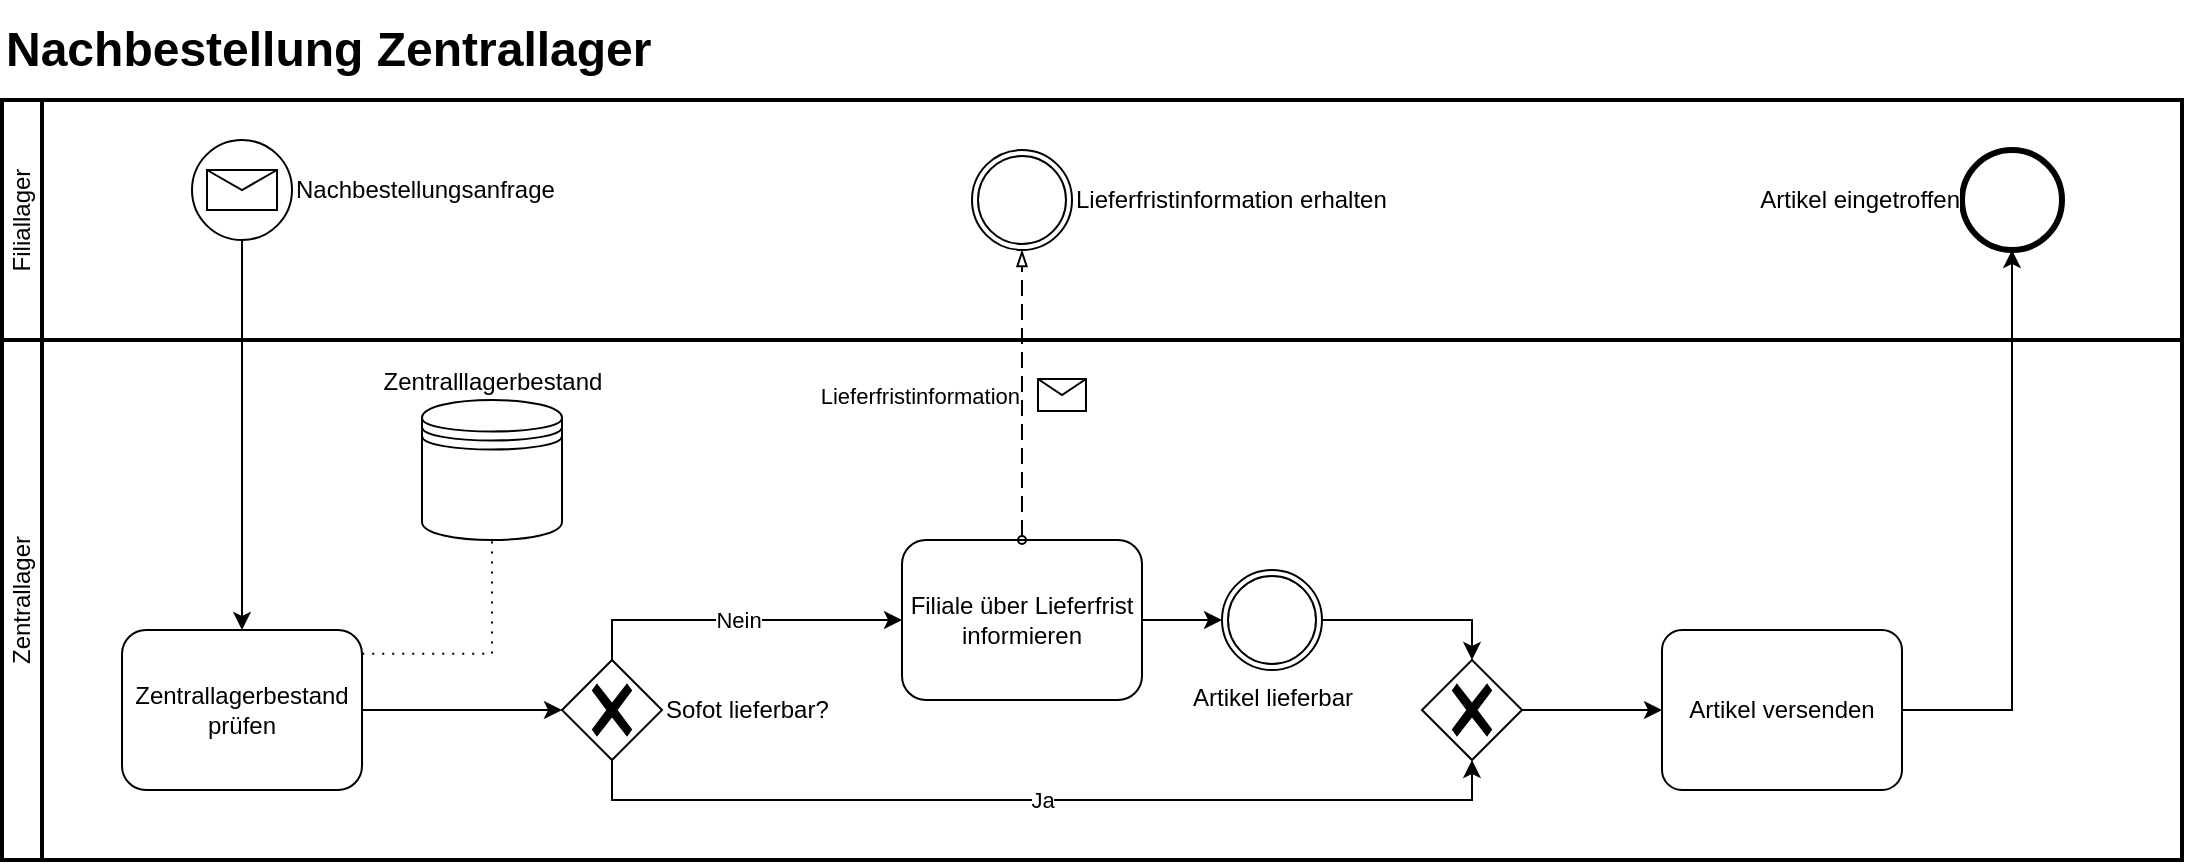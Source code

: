 <mxfile version="23.1.5" type="device">
  <diagram name="Page-1" id="3b1e6AGHyWd3WZ-OP9DQ">
    <mxGraphModel dx="1400" dy="-341" grid="1" gridSize="10" guides="1" tooltips="1" connect="1" arrows="1" fold="1" page="1" pageScale="1" pageWidth="827" pageHeight="1169" math="0" shadow="0">
      <root>
        <mxCell id="0" />
        <mxCell id="1" parent="0" />
        <mxCell id="u8uAa5u7nfPZjOfmbg5F-1" value="Zentrallager" style="swimlane;html=1;startSize=20;fontStyle=0;collapsible=0;horizontal=0;swimlaneLine=1;swimlaneFillColor=#ffffff;strokeWidth=2;whiteSpace=wrap;" parent="1" vertex="1">
          <mxGeometry x="40" y="1380" width="1090" height="260" as="geometry" />
        </mxCell>
        <mxCell id="u8uAa5u7nfPZjOfmbg5F-2" value="Zentrallagerbestand prüfen" style="shape=ext;rounded=1;html=1;whiteSpace=wrap;" parent="u8uAa5u7nfPZjOfmbg5F-1" vertex="1">
          <mxGeometry x="60" y="145" width="120" height="80" as="geometry" />
        </mxCell>
        <mxCell id="u8uAa5u7nfPZjOfmbg5F-3" value="Sofot lieferbar?" style="points=[[0.25,0.25,0],[0.5,0,0],[0.75,0.25,0],[1,0.5,0],[0.75,0.75,0],[0.5,1,0],[0.25,0.75,0],[0,0.5,0]];shape=mxgraph.bpmn.gateway2;html=1;verticalLabelPosition=middle;labelBackgroundColor=#ffffff;verticalAlign=middle;align=left;perimeter=rhombusPerimeter;outlineConnect=0;outline=none;symbol=none;gwType=exclusive;labelPosition=right;" parent="u8uAa5u7nfPZjOfmbg5F-1" vertex="1">
          <mxGeometry x="280" y="160" width="50" height="50" as="geometry" />
        </mxCell>
        <mxCell id="u8uAa5u7nfPZjOfmbg5F-4" style="edgeStyle=orthogonalEdgeStyle;rounded=0;orthogonalLoop=1;jettySize=auto;html=1;exitX=1;exitY=0.5;exitDx=0;exitDy=0;" parent="u8uAa5u7nfPZjOfmbg5F-1" source="u8uAa5u7nfPZjOfmbg5F-2" target="u8uAa5u7nfPZjOfmbg5F-3" edge="1">
          <mxGeometry relative="1" as="geometry" />
        </mxCell>
        <mxCell id="u8uAa5u7nfPZjOfmbg5F-5" value="Filiale über Lieferfrist informieren" style="shape=ext;rounded=1;html=1;whiteSpace=wrap;" parent="u8uAa5u7nfPZjOfmbg5F-1" vertex="1">
          <mxGeometry x="450" y="100" width="120" height="80" as="geometry" />
        </mxCell>
        <mxCell id="u8uAa5u7nfPZjOfmbg5F-6" value="Nein" style="edgeStyle=orthogonalEdgeStyle;rounded=0;orthogonalLoop=1;jettySize=auto;html=1;exitX=0.5;exitY=0;exitDx=0;exitDy=0;exitPerimeter=0;entryX=0;entryY=0.5;entryDx=0;entryDy=0;" parent="u8uAa5u7nfPZjOfmbg5F-1" source="u8uAa5u7nfPZjOfmbg5F-3" target="u8uAa5u7nfPZjOfmbg5F-5" edge="1">
          <mxGeometry relative="1" as="geometry" />
        </mxCell>
        <mxCell id="u8uAa5u7nfPZjOfmbg5F-7" value="Artikel lieferbar" style="points=[[0.145,0.145,0],[0.5,0,0],[0.855,0.145,0],[1,0.5,0],[0.855,0.855,0],[0.5,1,0],[0.145,0.855,0],[0,0.5,0]];shape=mxgraph.bpmn.event;html=1;verticalLabelPosition=bottom;labelBackgroundColor=#ffffff;verticalAlign=top;align=center;perimeter=ellipsePerimeter;outlineConnect=0;aspect=fixed;outline=throwing;symbol=general;" parent="u8uAa5u7nfPZjOfmbg5F-1" vertex="1">
          <mxGeometry x="610" y="115" width="50" height="50" as="geometry" />
        </mxCell>
        <mxCell id="u8uAa5u7nfPZjOfmbg5F-8" style="edgeStyle=orthogonalEdgeStyle;rounded=0;orthogonalLoop=1;jettySize=auto;html=1;exitX=1;exitY=0.5;exitDx=0;exitDy=0;entryX=0;entryY=0.5;entryDx=0;entryDy=0;entryPerimeter=0;" parent="u8uAa5u7nfPZjOfmbg5F-1" source="u8uAa5u7nfPZjOfmbg5F-5" target="u8uAa5u7nfPZjOfmbg5F-7" edge="1">
          <mxGeometry relative="1" as="geometry" />
        </mxCell>
        <mxCell id="u8uAa5u7nfPZjOfmbg5F-9" value="" style="points=[[0.25,0.25,0],[0.5,0,0],[0.75,0.25,0],[1,0.5,0],[0.75,0.75,0],[0.5,1,0],[0.25,0.75,0],[0,0.5,0]];shape=mxgraph.bpmn.gateway2;html=1;verticalLabelPosition=bottom;labelBackgroundColor=#ffffff;verticalAlign=top;align=right;perimeter=rhombusPerimeter;outlineConnect=0;outline=none;symbol=none;gwType=exclusive;labelPosition=left;" parent="u8uAa5u7nfPZjOfmbg5F-1" vertex="1">
          <mxGeometry x="710" y="160" width="50" height="50" as="geometry" />
        </mxCell>
        <mxCell id="u8uAa5u7nfPZjOfmbg5F-10" style="edgeStyle=orthogonalEdgeStyle;rounded=0;orthogonalLoop=1;jettySize=auto;html=1;exitX=1;exitY=0.5;exitDx=0;exitDy=0;exitPerimeter=0;entryX=0.5;entryY=0;entryDx=0;entryDy=0;entryPerimeter=0;" parent="u8uAa5u7nfPZjOfmbg5F-1" source="u8uAa5u7nfPZjOfmbg5F-7" target="u8uAa5u7nfPZjOfmbg5F-9" edge="1">
          <mxGeometry relative="1" as="geometry" />
        </mxCell>
        <mxCell id="u8uAa5u7nfPZjOfmbg5F-11" value="Ja" style="edgeStyle=orthogonalEdgeStyle;rounded=0;orthogonalLoop=1;jettySize=auto;html=1;exitX=0.5;exitY=1;exitDx=0;exitDy=0;exitPerimeter=0;entryX=0.5;entryY=1;entryDx=0;entryDy=0;entryPerimeter=0;" parent="u8uAa5u7nfPZjOfmbg5F-1" source="u8uAa5u7nfPZjOfmbg5F-3" target="u8uAa5u7nfPZjOfmbg5F-9" edge="1">
          <mxGeometry relative="1" as="geometry" />
        </mxCell>
        <mxCell id="u8uAa5u7nfPZjOfmbg5F-12" value="Artikel versenden" style="points=[[0.25,0,0],[0.5,0,0],[0.75,0,0],[1,0.25,0],[1,0.5,0],[1,0.75,0],[0.75,1,0],[0.5,1,0],[0.25,1,0],[0,0.75,0],[0,0.5,0],[0,0.25,0]];shape=mxgraph.bpmn.task;whiteSpace=wrap;rectStyle=rounded;size=10;html=1;container=1;expand=0;collapsible=0;taskMarker=abstract;" parent="u8uAa5u7nfPZjOfmbg5F-1" vertex="1">
          <mxGeometry x="830" y="145" width="120" height="80" as="geometry" />
        </mxCell>
        <mxCell id="u8uAa5u7nfPZjOfmbg5F-13" style="edgeStyle=orthogonalEdgeStyle;rounded=0;orthogonalLoop=1;jettySize=auto;html=1;exitX=1;exitY=0.5;exitDx=0;exitDy=0;exitPerimeter=0;entryX=0;entryY=0.5;entryDx=0;entryDy=0;entryPerimeter=0;" parent="u8uAa5u7nfPZjOfmbg5F-1" source="u8uAa5u7nfPZjOfmbg5F-9" target="u8uAa5u7nfPZjOfmbg5F-12" edge="1">
          <mxGeometry relative="1" as="geometry" />
        </mxCell>
        <mxCell id="u8uAa5u7nfPZjOfmbg5F-14" value="Zentralllagerbestand" style="shape=datastore;html=1;labelPosition=center;verticalLabelPosition=top;align=center;verticalAlign=bottom;" parent="u8uAa5u7nfPZjOfmbg5F-1" vertex="1">
          <mxGeometry x="210" y="30" width="70" height="70" as="geometry" />
        </mxCell>
        <mxCell id="u8uAa5u7nfPZjOfmbg5F-15" value="" style="edgeStyle=elbowEdgeStyle;fontSize=12;html=1;endFill=0;startFill=0;endSize=6;startSize=6;dashed=1;dashPattern=1 4;endArrow=none;startArrow=none;rounded=0;exitX=1.001;exitY=0.149;exitDx=0;exitDy=0;exitPerimeter=0;entryX=0.5;entryY=1;entryDx=0;entryDy=0;" parent="u8uAa5u7nfPZjOfmbg5F-1" source="u8uAa5u7nfPZjOfmbg5F-2" target="u8uAa5u7nfPZjOfmbg5F-14" edge="1">
          <mxGeometry width="160" relative="1" as="geometry">
            <mxPoint x="300" y="60" as="sourcePoint" />
            <mxPoint x="460" y="60" as="targetPoint" />
            <Array as="points">
              <mxPoint x="245" y="30" />
            </Array>
          </mxGeometry>
        </mxCell>
        <mxCell id="u8uAa5u7nfPZjOfmbg5F-16" value="Filiallager" style="swimlane;html=1;startSize=20;fontStyle=0;collapsible=0;horizontal=0;swimlaneLine=1;swimlaneFillColor=#ffffff;strokeWidth=2;whiteSpace=wrap;" parent="1" vertex="1">
          <mxGeometry x="40" y="1260" width="1090" height="120" as="geometry" />
        </mxCell>
        <mxCell id="u8uAa5u7nfPZjOfmbg5F-17" value="Nachbestellungsanfrage" style="points=[[0.145,0.145,0],[0.5,0,0],[0.855,0.145,0],[1,0.5,0],[0.855,0.855,0],[0.5,1,0],[0.145,0.855,0],[0,0.5,0]];shape=mxgraph.bpmn.event;html=1;verticalLabelPosition=middle;labelBackgroundColor=#ffffff;verticalAlign=middle;align=left;perimeter=ellipsePerimeter;outlineConnect=0;aspect=fixed;outline=standard;symbol=message;labelPosition=right;" parent="u8uAa5u7nfPZjOfmbg5F-16" vertex="1">
          <mxGeometry x="95" y="20" width="50" height="50" as="geometry" />
        </mxCell>
        <mxCell id="u8uAa5u7nfPZjOfmbg5F-18" value="Artikel eingetroffen" style="points=[[0.145,0.145,0],[0.5,0,0],[0.855,0.145,0],[1,0.5,0],[0.855,0.855,0],[0.5,1,0],[0.145,0.855,0],[0,0.5,0]];shape=mxgraph.bpmn.event;html=1;verticalLabelPosition=middle;labelBackgroundColor=#ffffff;verticalAlign=middle;align=right;perimeter=ellipsePerimeter;outlineConnect=0;aspect=fixed;outline=end;symbol=terminate2;labelPosition=left;" parent="u8uAa5u7nfPZjOfmbg5F-16" vertex="1">
          <mxGeometry x="980" y="25" width="50" height="50" as="geometry" />
        </mxCell>
        <mxCell id="u8uAa5u7nfPZjOfmbg5F-19" value="Lieferfristinformation erhalten" style="points=[[0.145,0.145,0],[0.5,0,0],[0.855,0.145,0],[1,0.5,0],[0.855,0.855,0],[0.5,1,0],[0.145,0.855,0],[0,0.5,0]];shape=mxgraph.bpmn.event;html=1;verticalLabelPosition=middle;labelBackgroundColor=#ffffff;verticalAlign=middle;align=left;perimeter=ellipsePerimeter;outlineConnect=0;aspect=fixed;outline=throwing;symbol=general;labelPosition=right;" parent="u8uAa5u7nfPZjOfmbg5F-16" vertex="1">
          <mxGeometry x="485" y="25" width="50" height="50" as="geometry" />
        </mxCell>
        <mxCell id="u8uAa5u7nfPZjOfmbg5F-22" style="edgeStyle=orthogonalEdgeStyle;rounded=0;orthogonalLoop=1;jettySize=auto;html=1;exitX=1;exitY=0.5;exitDx=0;exitDy=0;exitPerimeter=0;" parent="1" source="u8uAa5u7nfPZjOfmbg5F-12" target="u8uAa5u7nfPZjOfmbg5F-18" edge="1">
          <mxGeometry relative="1" as="geometry" />
        </mxCell>
        <mxCell id="u8uAa5u7nfPZjOfmbg5F-23" style="edgeStyle=orthogonalEdgeStyle;rounded=0;orthogonalLoop=1;jettySize=auto;html=1;exitX=0.5;exitY=1;exitDx=0;exitDy=0;exitPerimeter=0;entryX=0.5;entryY=0;entryDx=0;entryDy=0;" parent="1" source="u8uAa5u7nfPZjOfmbg5F-17" target="u8uAa5u7nfPZjOfmbg5F-2" edge="1">
          <mxGeometry relative="1" as="geometry" />
        </mxCell>
        <mxCell id="u8uAa5u7nfPZjOfmbg5F-24" value="Nachbestellung Zentrallager" style="text;html=1;align=left;verticalAlign=middle;whiteSpace=wrap;rounded=0;fontSize=24;fontStyle=1" parent="1" vertex="1">
          <mxGeometry x="40" y="1210" width="400" height="50" as="geometry" />
        </mxCell>
        <mxCell id="u8uAa5u7nfPZjOfmbg5F-20" value="Lieferfristinformation" style="endArrow=blockThin;html=1;labelPosition=left;verticalLabelPosition=middle;align=right;verticalAlign=middle;dashed=1;dashPattern=8 4;endFill=0;startArrow=oval;startFill=0;endSize=6;startSize=4;rounded=0;entryX=0.5;entryY=1;entryDx=0;entryDy=0;entryPerimeter=0;exitX=0.5;exitY=0;exitDx=0;exitDy=0;" parent="1" source="u8uAa5u7nfPZjOfmbg5F-5" edge="1" target="u8uAa5u7nfPZjOfmbg5F-19">
          <mxGeometry relative="1" as="geometry">
            <mxPoint x="509.09" y="1540" as="sourcePoint" />
            <mxPoint x="509.09" y="1335" as="targetPoint" />
          </mxGeometry>
        </mxCell>
        <mxCell id="u8uAa5u7nfPZjOfmbg5F-21" value="" style="shape=message;html=1;outlineConnect=0;labelPosition=left;verticalLabelPosition=middle;align=right;verticalAlign=middle;spacingRight=5;labelBackgroundColor=#ffffff;" parent="u8uAa5u7nfPZjOfmbg5F-20" vertex="1">
          <mxGeometry width="24" height="16" relative="1" as="geometry">
            <mxPoint x="8" y="-8" as="offset" />
          </mxGeometry>
        </mxCell>
      </root>
    </mxGraphModel>
  </diagram>
</mxfile>
